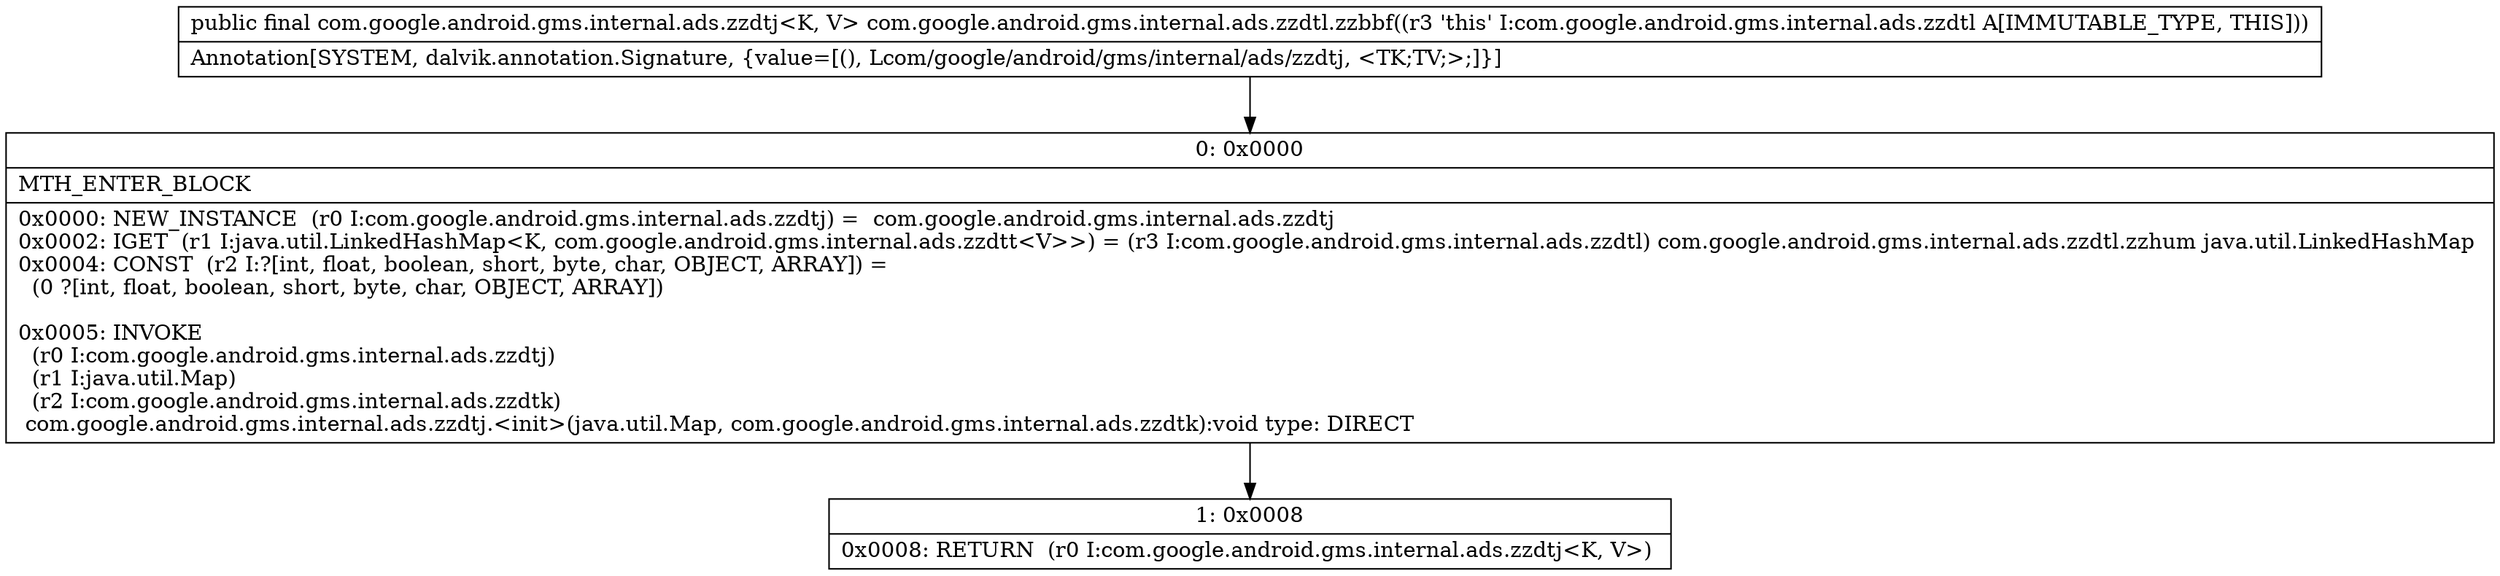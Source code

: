 digraph "CFG forcom.google.android.gms.internal.ads.zzdtl.zzbbf()Lcom\/google\/android\/gms\/internal\/ads\/zzdtj;" {
Node_0 [shape=record,label="{0\:\ 0x0000|MTH_ENTER_BLOCK\l|0x0000: NEW_INSTANCE  (r0 I:com.google.android.gms.internal.ads.zzdtj) =  com.google.android.gms.internal.ads.zzdtj \l0x0002: IGET  (r1 I:java.util.LinkedHashMap\<K, com.google.android.gms.internal.ads.zzdtt\<V\>\>) = (r3 I:com.google.android.gms.internal.ads.zzdtl) com.google.android.gms.internal.ads.zzdtl.zzhum java.util.LinkedHashMap \l0x0004: CONST  (r2 I:?[int, float, boolean, short, byte, char, OBJECT, ARRAY]) = \l  (0 ?[int, float, boolean, short, byte, char, OBJECT, ARRAY])\l \l0x0005: INVOKE  \l  (r0 I:com.google.android.gms.internal.ads.zzdtj)\l  (r1 I:java.util.Map)\l  (r2 I:com.google.android.gms.internal.ads.zzdtk)\l com.google.android.gms.internal.ads.zzdtj.\<init\>(java.util.Map, com.google.android.gms.internal.ads.zzdtk):void type: DIRECT \l}"];
Node_1 [shape=record,label="{1\:\ 0x0008|0x0008: RETURN  (r0 I:com.google.android.gms.internal.ads.zzdtj\<K, V\>) \l}"];
MethodNode[shape=record,label="{public final com.google.android.gms.internal.ads.zzdtj\<K, V\> com.google.android.gms.internal.ads.zzdtl.zzbbf((r3 'this' I:com.google.android.gms.internal.ads.zzdtl A[IMMUTABLE_TYPE, THIS]))  | Annotation[SYSTEM, dalvik.annotation.Signature, \{value=[(), Lcom\/google\/android\/gms\/internal\/ads\/zzdtj, \<TK;TV;\>;]\}]\l}"];
MethodNode -> Node_0;
Node_0 -> Node_1;
}

